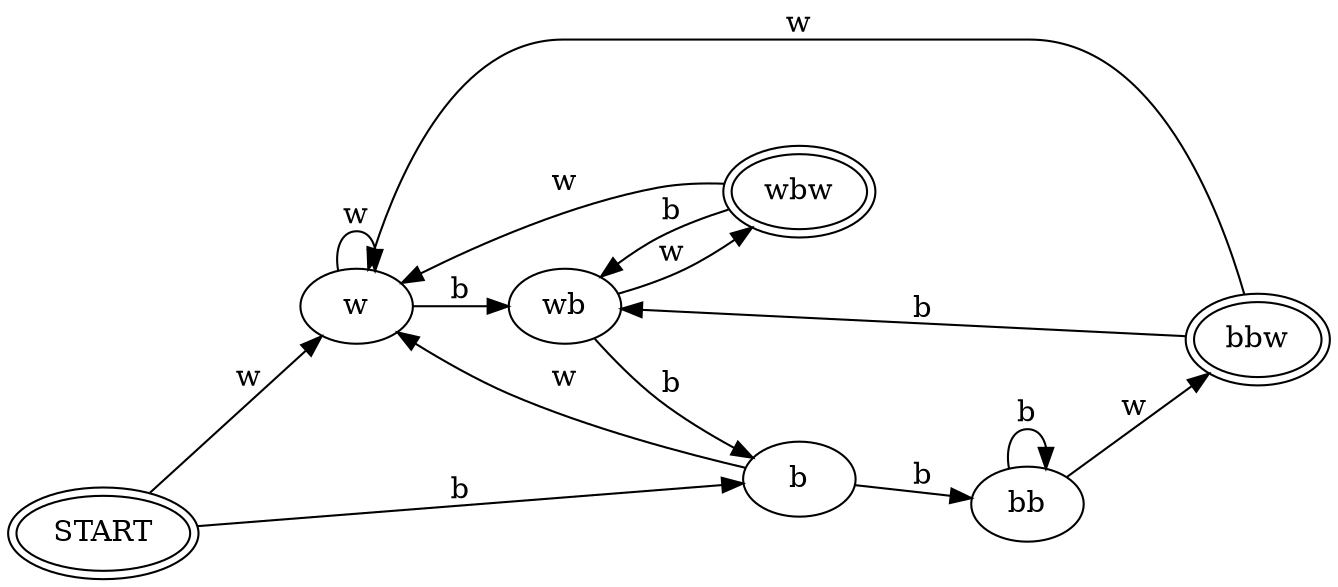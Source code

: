 digraph state_machine {
	rankdir=LR

	node0 [label="START", peripheries=2]
	node1 [label="w"]
	node2 [label="wb"]
	node3 [label="wbw", peripheries=2]
	node4 [label="b"]
	node5 [label="bb"]
	node6 [label="bbw", peripheries=2]

	node0 -> node1 [label="w"]
	node0 -> node4 [label="b"]
	node1 -> node1 [label="w"]
	node1 -> node2 [label="b"]
	node2 -> node3 [label="w"]
	node2 -> node4 [label="b"]
	node3 -> node1 [label="w"]
	node3 -> node2 [label="b"]
	node4 -> node1 [label="w"]
	node4 -> node5 [label="b"]
	node5 -> node6 [label="w"]
	node5 -> node5 [label="b"]
	node6 -> node1 [label="w"]
	node6 -> node2 [label="b"]
}
